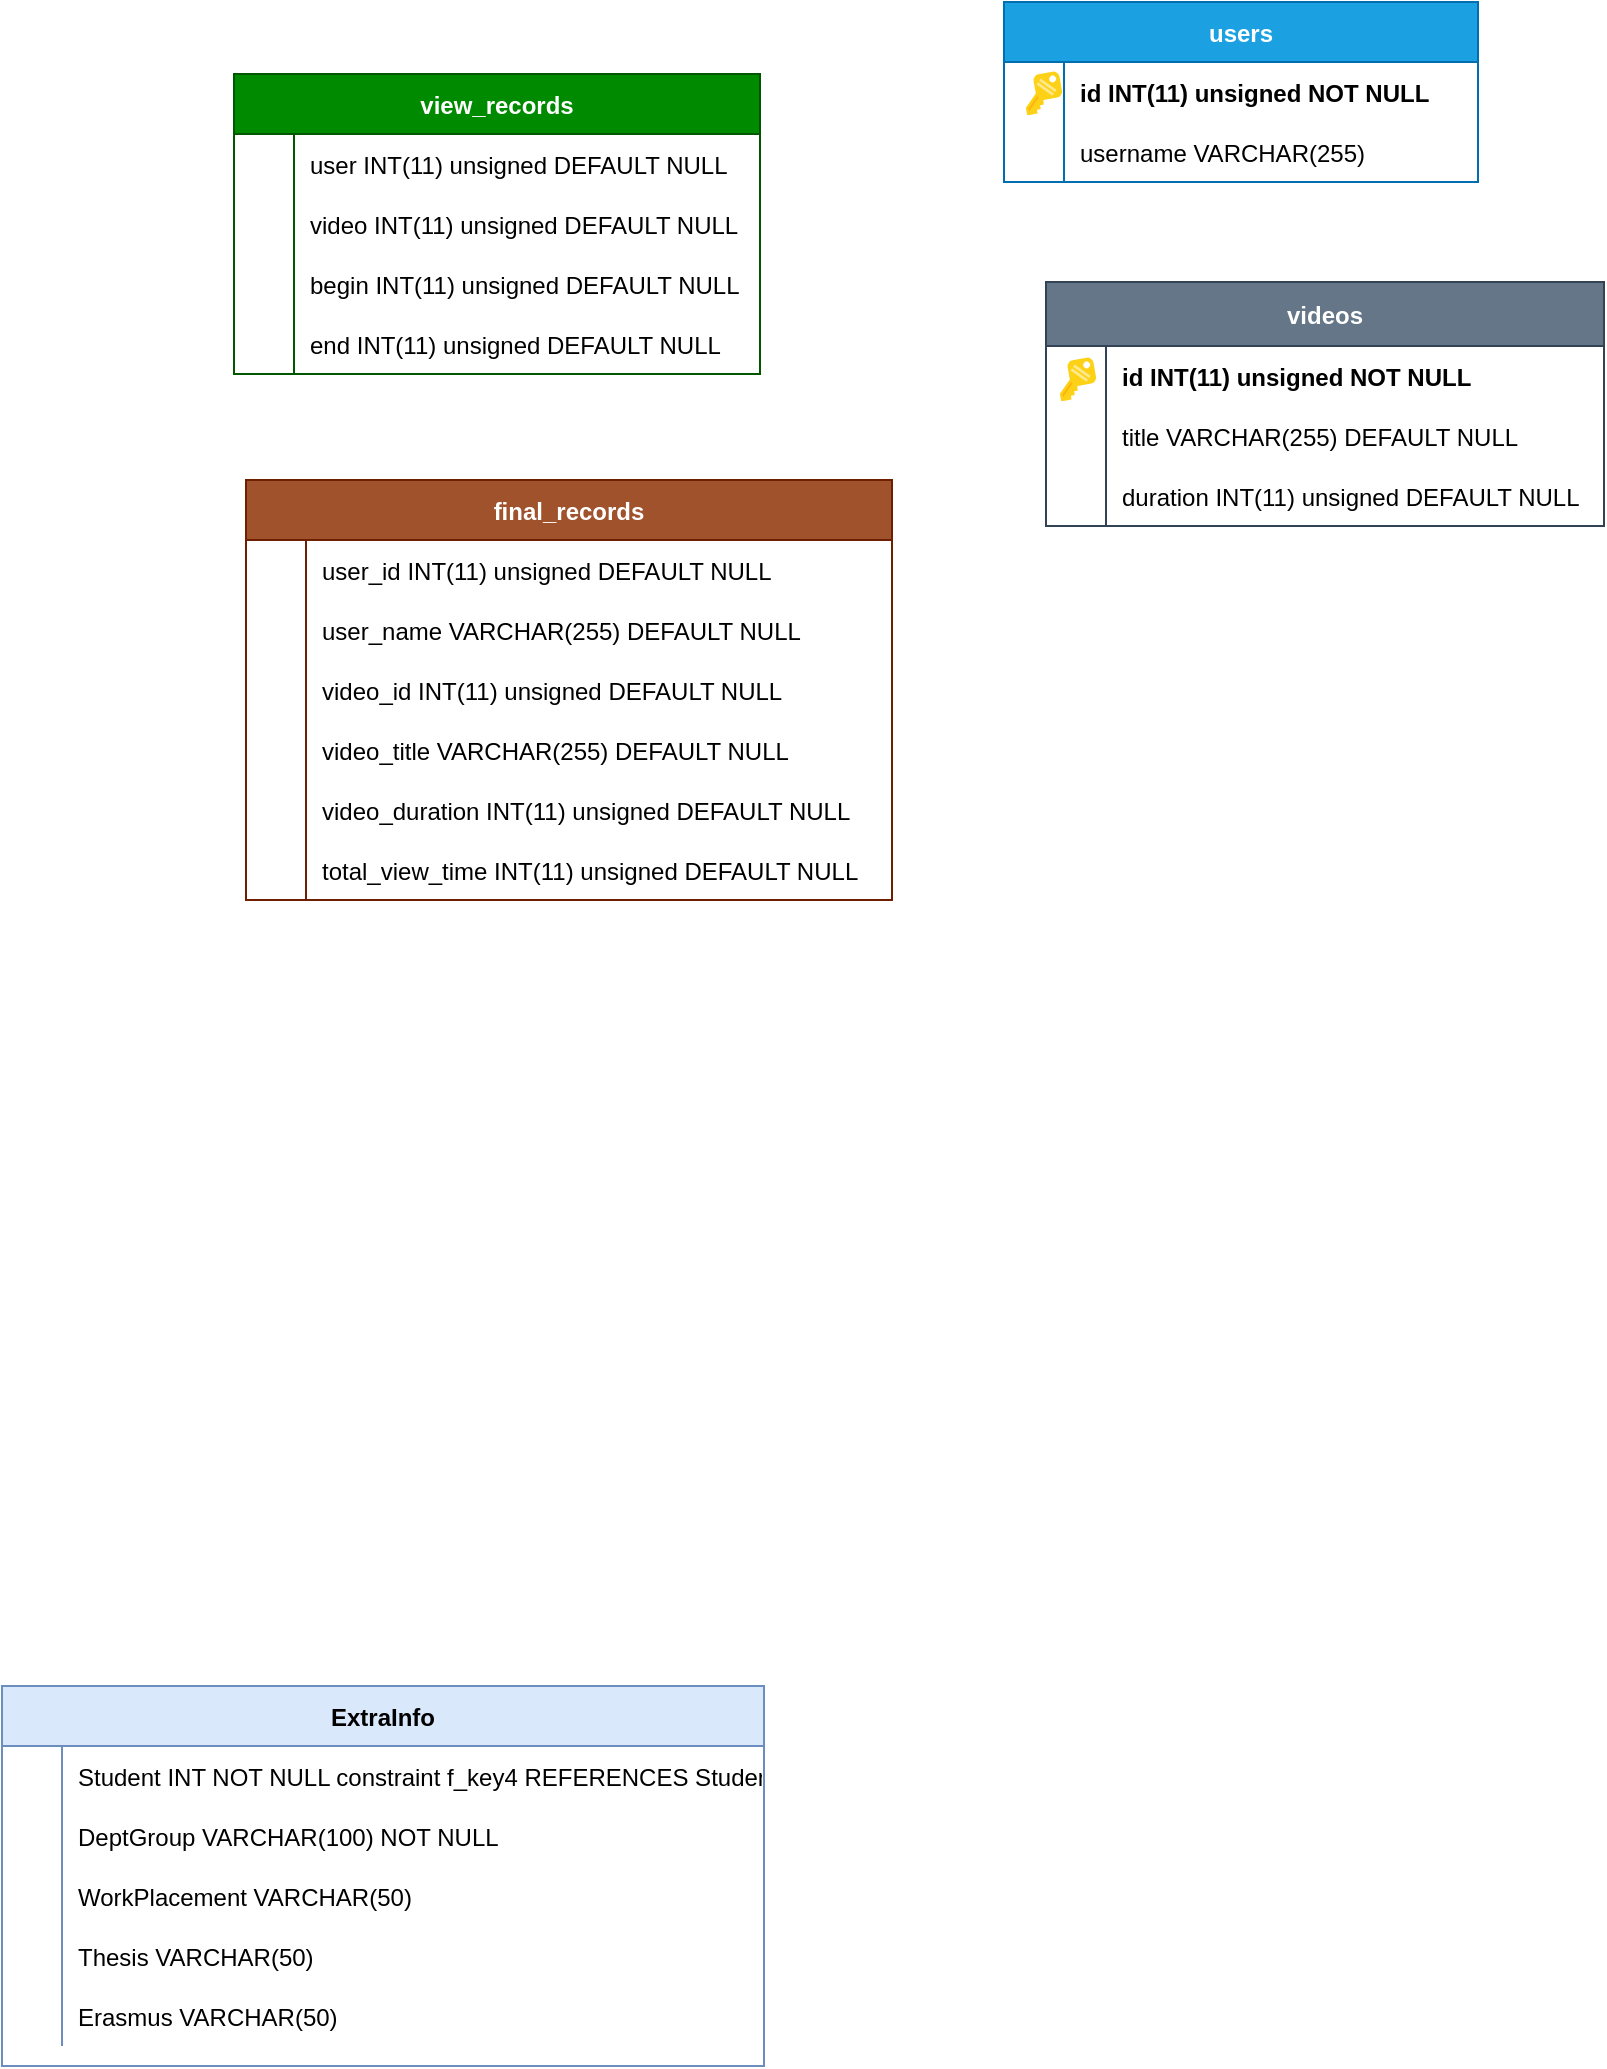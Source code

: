 <mxfile version="22.1.11" type="device">
  <diagram id="16Zu8wyQQlyS0m4lMH27" name="UniSystem">
    <mxGraphModel dx="1826" dy="1193" grid="0" gridSize="10" guides="0" tooltips="1" connect="0" arrows="1" fold="1" page="0" pageScale="1" pageWidth="827" pageHeight="1169" background="#ffffff" math="0" shadow="0">
      <root>
        <mxCell id="0" />
        <mxCell id="1" parent="0" />
        <mxCell id="ob0KOIE_sQzEt2O-bOvt-228" value="ExtraInfo" style="shape=table;startSize=30;container=1;collapsible=1;childLayout=tableLayout;fixedRows=1;rowLines=0;fontStyle=1;align=center;resizeLast=1;fillColor=#dae8fc;strokeColor=#6c8ebf;" parent="1" vertex="1">
          <mxGeometry x="-363" y="562" width="381" height="190" as="geometry" />
        </mxCell>
        <mxCell id="ob0KOIE_sQzEt2O-bOvt-229" value="" style="shape=tableRow;horizontal=0;startSize=0;swimlaneHead=0;swimlaneBody=0;fillColor=none;collapsible=0;dropTarget=0;points=[[0,0.5],[1,0.5]];portConstraint=eastwest;top=0;left=0;right=0;bottom=0;" parent="ob0KOIE_sQzEt2O-bOvt-228" vertex="1">
          <mxGeometry y="30" width="381" height="30" as="geometry" />
        </mxCell>
        <mxCell id="ob0KOIE_sQzEt2O-bOvt-230" value="" style="shape=partialRectangle;overflow=hidden;connectable=0;fillColor=none;top=0;left=0;bottom=0;right=0;" parent="ob0KOIE_sQzEt2O-bOvt-229" vertex="1">
          <mxGeometry width="30" height="30" as="geometry">
            <mxRectangle width="30" height="30" as="alternateBounds" />
          </mxGeometry>
        </mxCell>
        <mxCell id="ob0KOIE_sQzEt2O-bOvt-231" value="Student INT NOT NULL constraint f_key4 REFERENCES Students(StudentID) ON DELETE CASCADE ON UPDATE CASCADE" style="shape=partialRectangle;overflow=hidden;connectable=0;fillColor=none;align=left;top=0;left=0;bottom=0;right=0;spacingLeft=6;" parent="ob0KOIE_sQzEt2O-bOvt-229" vertex="1">
          <mxGeometry x="30" width="351" height="30" as="geometry">
            <mxRectangle width="351" height="30" as="alternateBounds" />
          </mxGeometry>
        </mxCell>
        <mxCell id="ob0KOIE_sQzEt2O-bOvt-232" value="" style="shape=tableRow;horizontal=0;startSize=0;swimlaneHead=0;swimlaneBody=0;fillColor=none;collapsible=0;dropTarget=0;points=[[0,0.5],[1,0.5]];portConstraint=eastwest;top=0;left=0;right=0;bottom=0;" parent="ob0KOIE_sQzEt2O-bOvt-228" vertex="1">
          <mxGeometry y="60" width="381" height="30" as="geometry" />
        </mxCell>
        <mxCell id="ob0KOIE_sQzEt2O-bOvt-233" value="" style="shape=partialRectangle;overflow=hidden;connectable=0;fillColor=none;top=0;left=0;bottom=0;right=0;" parent="ob0KOIE_sQzEt2O-bOvt-232" vertex="1">
          <mxGeometry width="30" height="30" as="geometry">
            <mxRectangle width="30" height="30" as="alternateBounds" />
          </mxGeometry>
        </mxCell>
        <mxCell id="ob0KOIE_sQzEt2O-bOvt-234" value="DeptGroup VARCHAR(100) NOT NULL" style="shape=partialRectangle;overflow=hidden;connectable=0;fillColor=none;align=left;top=0;left=0;bottom=0;right=0;spacingLeft=6;" parent="ob0KOIE_sQzEt2O-bOvt-232" vertex="1">
          <mxGeometry x="30" width="351" height="30" as="geometry">
            <mxRectangle width="351" height="30" as="alternateBounds" />
          </mxGeometry>
        </mxCell>
        <mxCell id="ob0KOIE_sQzEt2O-bOvt-235" value="" style="shape=tableRow;horizontal=0;startSize=0;swimlaneHead=0;swimlaneBody=0;fillColor=none;collapsible=0;dropTarget=0;points=[[0,0.5],[1,0.5]];portConstraint=eastwest;top=0;left=0;right=0;bottom=0;" parent="ob0KOIE_sQzEt2O-bOvt-228" vertex="1">
          <mxGeometry y="90" width="381" height="30" as="geometry" />
        </mxCell>
        <mxCell id="ob0KOIE_sQzEt2O-bOvt-236" value="" style="shape=partialRectangle;overflow=hidden;connectable=0;fillColor=none;top=0;left=0;bottom=0;right=0;" parent="ob0KOIE_sQzEt2O-bOvt-235" vertex="1">
          <mxGeometry width="30" height="30" as="geometry">
            <mxRectangle width="30" height="30" as="alternateBounds" />
          </mxGeometry>
        </mxCell>
        <mxCell id="ob0KOIE_sQzEt2O-bOvt-237" value="WorkPlacement VARCHAR(50)" style="shape=partialRectangle;overflow=hidden;connectable=0;fillColor=none;align=left;top=0;left=0;bottom=0;right=0;spacingLeft=6;" parent="ob0KOIE_sQzEt2O-bOvt-235" vertex="1">
          <mxGeometry x="30" width="351" height="30" as="geometry">
            <mxRectangle width="351" height="30" as="alternateBounds" />
          </mxGeometry>
        </mxCell>
        <mxCell id="ob0KOIE_sQzEt2O-bOvt-238" value="" style="shape=tableRow;horizontal=0;startSize=0;swimlaneHead=0;swimlaneBody=0;fillColor=none;collapsible=0;dropTarget=0;points=[[0,0.5],[1,0.5]];portConstraint=eastwest;top=0;left=0;right=0;bottom=0;" parent="ob0KOIE_sQzEt2O-bOvt-228" vertex="1">
          <mxGeometry y="120" width="381" height="30" as="geometry" />
        </mxCell>
        <mxCell id="ob0KOIE_sQzEt2O-bOvt-239" value="" style="shape=partialRectangle;overflow=hidden;connectable=0;fillColor=none;top=0;left=0;bottom=0;right=0;" parent="ob0KOIE_sQzEt2O-bOvt-238" vertex="1">
          <mxGeometry width="30" height="30" as="geometry">
            <mxRectangle width="30" height="30" as="alternateBounds" />
          </mxGeometry>
        </mxCell>
        <mxCell id="ob0KOIE_sQzEt2O-bOvt-240" value="Thesis VARCHAR(50)" style="shape=partialRectangle;overflow=hidden;connectable=0;fillColor=none;align=left;top=0;left=0;bottom=0;right=0;spacingLeft=6;" parent="ob0KOIE_sQzEt2O-bOvt-238" vertex="1">
          <mxGeometry x="30" width="351" height="30" as="geometry">
            <mxRectangle width="351" height="30" as="alternateBounds" />
          </mxGeometry>
        </mxCell>
        <mxCell id="ob0KOIE_sQzEt2O-bOvt-241" value="" style="shape=tableRow;horizontal=0;startSize=0;swimlaneHead=0;swimlaneBody=0;fillColor=none;collapsible=0;dropTarget=0;points=[[0,0.5],[1,0.5]];portConstraint=eastwest;top=0;left=0;right=0;bottom=0;" parent="ob0KOIE_sQzEt2O-bOvt-228" vertex="1">
          <mxGeometry y="150" width="381" height="30" as="geometry" />
        </mxCell>
        <mxCell id="ob0KOIE_sQzEt2O-bOvt-242" value="" style="shape=partialRectangle;overflow=hidden;connectable=0;fillColor=none;top=0;left=0;bottom=0;right=0;" parent="ob0KOIE_sQzEt2O-bOvt-241" vertex="1">
          <mxGeometry width="30" height="30" as="geometry">
            <mxRectangle width="30" height="30" as="alternateBounds" />
          </mxGeometry>
        </mxCell>
        <mxCell id="ob0KOIE_sQzEt2O-bOvt-243" value="Erasmus VARCHAR(50)" style="shape=partialRectangle;overflow=hidden;connectable=0;fillColor=none;align=left;top=0;left=0;bottom=0;right=0;spacingLeft=6;" parent="ob0KOIE_sQzEt2O-bOvt-241" vertex="1">
          <mxGeometry x="30" width="351" height="30" as="geometry">
            <mxRectangle width="351" height="30" as="alternateBounds" />
          </mxGeometry>
        </mxCell>
        <mxCell id="ob0KOIE_sQzEt2O-bOvt-244" value="users" style="shape=table;startSize=30;container=1;collapsible=1;childLayout=tableLayout;fixedRows=1;rowLines=0;fontStyle=1;align=center;resizeLast=1;fillColor=#1ba1e2;strokeColor=#006EAF;fontColor=#ffffff;" parent="1" vertex="1">
          <mxGeometry x="138" y="-280" width="237" height="90" as="geometry" />
        </mxCell>
        <mxCell id="ob0KOIE_sQzEt2O-bOvt-245" value="" style="shape=tableRow;horizontal=0;startSize=0;swimlaneHead=0;swimlaneBody=0;fillColor=none;collapsible=0;dropTarget=0;points=[[0,0.5],[1,0.5]];portConstraint=eastwest;top=0;left=0;right=0;bottom=0;" parent="ob0KOIE_sQzEt2O-bOvt-244" vertex="1">
          <mxGeometry y="30" width="237" height="30" as="geometry" />
        </mxCell>
        <mxCell id="ob0KOIE_sQzEt2O-bOvt-246" value="" style="shape=partialRectangle;overflow=hidden;connectable=0;fillColor=none;top=0;left=0;bottom=0;right=0;" parent="ob0KOIE_sQzEt2O-bOvt-245" vertex="1">
          <mxGeometry width="30" height="30" as="geometry">
            <mxRectangle width="30" height="30" as="alternateBounds" />
          </mxGeometry>
        </mxCell>
        <mxCell id="ob0KOIE_sQzEt2O-bOvt-247" value="id INT(11) unsigned NOT NULL" style="shape=partialRectangle;overflow=hidden;connectable=0;fillColor=none;align=left;top=0;left=0;bottom=0;right=0;spacingLeft=6;fontStyle=1" parent="ob0KOIE_sQzEt2O-bOvt-245" vertex="1">
          <mxGeometry x="30" width="207" height="30" as="geometry">
            <mxRectangle width="207" height="30" as="alternateBounds" />
          </mxGeometry>
        </mxCell>
        <mxCell id="ob0KOIE_sQzEt2O-bOvt-248" value="" style="shape=tableRow;horizontal=0;startSize=0;swimlaneHead=0;swimlaneBody=0;fillColor=none;collapsible=0;dropTarget=0;points=[[0,0.5],[1,0.5]];portConstraint=eastwest;top=0;left=0;right=0;bottom=0;" parent="ob0KOIE_sQzEt2O-bOvt-244" vertex="1">
          <mxGeometry y="60" width="237" height="30" as="geometry" />
        </mxCell>
        <mxCell id="ob0KOIE_sQzEt2O-bOvt-249" value="" style="shape=partialRectangle;overflow=hidden;connectable=0;fillColor=none;top=0;left=0;bottom=0;right=0;" parent="ob0KOIE_sQzEt2O-bOvt-248" vertex="1">
          <mxGeometry width="30" height="30" as="geometry">
            <mxRectangle width="30" height="30" as="alternateBounds" />
          </mxGeometry>
        </mxCell>
        <mxCell id="ob0KOIE_sQzEt2O-bOvt-250" value="username VARCHAR(255)" style="shape=partialRectangle;overflow=hidden;connectable=0;fillColor=none;align=left;top=0;left=0;bottom=0;right=0;spacingLeft=6;" parent="ob0KOIE_sQzEt2O-bOvt-248" vertex="1">
          <mxGeometry x="30" width="207" height="30" as="geometry">
            <mxRectangle width="207" height="30" as="alternateBounds" />
          </mxGeometry>
        </mxCell>
        <mxCell id="ob0KOIE_sQzEt2O-bOvt-254" value="view_records" style="shape=table;startSize=30;container=1;collapsible=1;childLayout=tableLayout;fixedRows=1;rowLines=0;fontStyle=1;align=center;resizeLast=1;fillColor=#008a00;strokeColor=#005700;fontColor=#ffffff;" parent="1" vertex="1">
          <mxGeometry x="-247" y="-244" width="263" height="150" as="geometry" />
        </mxCell>
        <mxCell id="ob0KOIE_sQzEt2O-bOvt-255" value="" style="shape=tableRow;horizontal=0;startSize=0;swimlaneHead=0;swimlaneBody=0;fillColor=none;collapsible=0;dropTarget=0;points=[[0,0.5],[1,0.5]];portConstraint=eastwest;top=0;left=0;right=0;bottom=0;" parent="ob0KOIE_sQzEt2O-bOvt-254" vertex="1">
          <mxGeometry y="30" width="263" height="30" as="geometry" />
        </mxCell>
        <mxCell id="ob0KOIE_sQzEt2O-bOvt-256" value="" style="shape=partialRectangle;overflow=hidden;connectable=0;fillColor=none;top=0;left=0;bottom=0;right=0;" parent="ob0KOIE_sQzEt2O-bOvt-255" vertex="1">
          <mxGeometry width="30" height="30" as="geometry">
            <mxRectangle width="30" height="30" as="alternateBounds" />
          </mxGeometry>
        </mxCell>
        <mxCell id="ob0KOIE_sQzEt2O-bOvt-257" value="user INT(11) unsigned DEFAULT NULL" style="shape=partialRectangle;overflow=hidden;connectable=0;fillColor=none;align=left;top=0;left=0;bottom=0;right=0;spacingLeft=6;fontStyle=0" parent="ob0KOIE_sQzEt2O-bOvt-255" vertex="1">
          <mxGeometry x="30" width="233" height="30" as="geometry">
            <mxRectangle width="233" height="30" as="alternateBounds" />
          </mxGeometry>
        </mxCell>
        <mxCell id="ob0KOIE_sQzEt2O-bOvt-258" value="" style="shape=tableRow;horizontal=0;startSize=0;swimlaneHead=0;swimlaneBody=0;fillColor=none;collapsible=0;dropTarget=0;points=[[0,0.5],[1,0.5]];portConstraint=eastwest;top=0;left=0;right=0;bottom=0;" parent="ob0KOIE_sQzEt2O-bOvt-254" vertex="1">
          <mxGeometry y="60" width="263" height="30" as="geometry" />
        </mxCell>
        <mxCell id="ob0KOIE_sQzEt2O-bOvt-259" value="" style="shape=partialRectangle;overflow=hidden;connectable=0;fillColor=none;top=0;left=0;bottom=0;right=0;" parent="ob0KOIE_sQzEt2O-bOvt-258" vertex="1">
          <mxGeometry width="30" height="30" as="geometry">
            <mxRectangle width="30" height="30" as="alternateBounds" />
          </mxGeometry>
        </mxCell>
        <mxCell id="ob0KOIE_sQzEt2O-bOvt-260" value="video INT(11) unsigned DEFAULT NULL" style="shape=partialRectangle;overflow=hidden;connectable=0;fillColor=none;align=left;top=0;left=0;bottom=0;right=0;spacingLeft=6;fontStyle=0" parent="ob0KOIE_sQzEt2O-bOvt-258" vertex="1">
          <mxGeometry x="30" width="233" height="30" as="geometry">
            <mxRectangle width="233" height="30" as="alternateBounds" />
          </mxGeometry>
        </mxCell>
        <mxCell id="ob0KOIE_sQzEt2O-bOvt-261" value="" style="shape=tableRow;horizontal=0;startSize=0;swimlaneHead=0;swimlaneBody=0;fillColor=none;collapsible=0;dropTarget=0;points=[[0,0.5],[1,0.5]];portConstraint=eastwest;top=0;left=0;right=0;bottom=0;" parent="ob0KOIE_sQzEt2O-bOvt-254" vertex="1">
          <mxGeometry y="90" width="263" height="30" as="geometry" />
        </mxCell>
        <mxCell id="ob0KOIE_sQzEt2O-bOvt-262" value="" style="shape=partialRectangle;overflow=hidden;connectable=0;fillColor=none;top=0;left=0;bottom=0;right=0;" parent="ob0KOIE_sQzEt2O-bOvt-261" vertex="1">
          <mxGeometry width="30" height="30" as="geometry">
            <mxRectangle width="30" height="30" as="alternateBounds" />
          </mxGeometry>
        </mxCell>
        <mxCell id="ob0KOIE_sQzEt2O-bOvt-263" value="begin INT(11) unsigned DEFAULT NULL" style="shape=partialRectangle;overflow=hidden;connectable=0;fillColor=none;align=left;top=0;left=0;bottom=0;right=0;spacingLeft=6;" parent="ob0KOIE_sQzEt2O-bOvt-261" vertex="1">
          <mxGeometry x="30" width="233" height="30" as="geometry">
            <mxRectangle width="233" height="30" as="alternateBounds" />
          </mxGeometry>
        </mxCell>
        <mxCell id="ob0KOIE_sQzEt2O-bOvt-264" value="" style="shape=tableRow;horizontal=0;startSize=0;swimlaneHead=0;swimlaneBody=0;fillColor=none;collapsible=0;dropTarget=0;points=[[0,0.5],[1,0.5]];portConstraint=eastwest;top=0;left=0;right=0;bottom=0;" parent="ob0KOIE_sQzEt2O-bOvt-254" vertex="1">
          <mxGeometry y="120" width="263" height="30" as="geometry" />
        </mxCell>
        <mxCell id="ob0KOIE_sQzEt2O-bOvt-265" value="" style="shape=partialRectangle;overflow=hidden;connectable=0;fillColor=none;top=0;left=0;bottom=0;right=0;" parent="ob0KOIE_sQzEt2O-bOvt-264" vertex="1">
          <mxGeometry width="30" height="30" as="geometry">
            <mxRectangle width="30" height="30" as="alternateBounds" />
          </mxGeometry>
        </mxCell>
        <mxCell id="ob0KOIE_sQzEt2O-bOvt-266" value="end INT(11) unsigned DEFAULT NULL" style="shape=partialRectangle;overflow=hidden;connectable=0;fillColor=none;align=left;top=0;left=0;bottom=0;right=0;spacingLeft=6;" parent="ob0KOIE_sQzEt2O-bOvt-264" vertex="1">
          <mxGeometry x="30" width="233" height="30" as="geometry">
            <mxRectangle width="233" height="30" as="alternateBounds" />
          </mxGeometry>
        </mxCell>
        <mxCell id="ob0KOIE_sQzEt2O-bOvt-276" value="videos" style="shape=table;startSize=32;container=1;collapsible=1;childLayout=tableLayout;fixedRows=1;rowLines=0;fontStyle=1;align=center;resizeLast=1;fillColor=#647687;strokeColor=#314354;fontColor=#ffffff;" parent="1" vertex="1">
          <mxGeometry x="159" y="-140" width="279" height="122" as="geometry" />
        </mxCell>
        <mxCell id="ob0KOIE_sQzEt2O-bOvt-277" value="" style="shape=tableRow;horizontal=0;startSize=0;swimlaneHead=0;swimlaneBody=0;fillColor=none;collapsible=0;dropTarget=0;points=[[0,0.5],[1,0.5]];portConstraint=eastwest;top=0;left=0;right=0;bottom=0;" parent="ob0KOIE_sQzEt2O-bOvt-276" vertex="1">
          <mxGeometry y="32" width="279" height="30" as="geometry" />
        </mxCell>
        <mxCell id="ob0KOIE_sQzEt2O-bOvt-278" value="" style="shape=partialRectangle;overflow=hidden;connectable=0;fillColor=none;top=0;left=0;bottom=0;right=0;" parent="ob0KOIE_sQzEt2O-bOvt-277" vertex="1">
          <mxGeometry width="30" height="30" as="geometry">
            <mxRectangle width="30" height="30" as="alternateBounds" />
          </mxGeometry>
        </mxCell>
        <mxCell id="ob0KOIE_sQzEt2O-bOvt-279" value="id INT(11) unsigned NOT NULL" style="shape=partialRectangle;overflow=hidden;connectable=0;fillColor=none;align=left;top=0;left=0;bottom=0;right=0;spacingLeft=6;fontStyle=1" parent="ob0KOIE_sQzEt2O-bOvt-277" vertex="1">
          <mxGeometry x="30" width="249" height="30" as="geometry">
            <mxRectangle width="249" height="30" as="alternateBounds" />
          </mxGeometry>
        </mxCell>
        <mxCell id="ob0KOIE_sQzEt2O-bOvt-280" value="" style="shape=tableRow;horizontal=0;startSize=0;swimlaneHead=0;swimlaneBody=0;fillColor=none;collapsible=0;dropTarget=0;points=[[0,0.5],[1,0.5]];portConstraint=eastwest;top=0;left=0;right=0;bottom=0;" parent="ob0KOIE_sQzEt2O-bOvt-276" vertex="1">
          <mxGeometry y="62" width="279" height="30" as="geometry" />
        </mxCell>
        <mxCell id="ob0KOIE_sQzEt2O-bOvt-281" value="" style="shape=partialRectangle;overflow=hidden;connectable=0;fillColor=none;top=0;left=0;bottom=0;right=0;" parent="ob0KOIE_sQzEt2O-bOvt-280" vertex="1">
          <mxGeometry width="30" height="30" as="geometry">
            <mxRectangle width="30" height="30" as="alternateBounds" />
          </mxGeometry>
        </mxCell>
        <mxCell id="ob0KOIE_sQzEt2O-bOvt-282" value="title VARCHAR(255) DEFAULT NULL" style="shape=partialRectangle;overflow=hidden;connectable=0;fillColor=none;align=left;top=0;left=0;bottom=0;right=0;spacingLeft=6;fontStyle=0" parent="ob0KOIE_sQzEt2O-bOvt-280" vertex="1">
          <mxGeometry x="30" width="249" height="30" as="geometry">
            <mxRectangle width="249" height="30" as="alternateBounds" />
          </mxGeometry>
        </mxCell>
        <mxCell id="ob0KOIE_sQzEt2O-bOvt-283" value="" style="shape=tableRow;horizontal=0;startSize=0;swimlaneHead=0;swimlaneBody=0;fillColor=none;collapsible=0;dropTarget=0;points=[[0,0.5],[1,0.5]];portConstraint=eastwest;top=0;left=0;right=0;bottom=0;" parent="ob0KOIE_sQzEt2O-bOvt-276" vertex="1">
          <mxGeometry y="92" width="279" height="30" as="geometry" />
        </mxCell>
        <mxCell id="ob0KOIE_sQzEt2O-bOvt-284" value="" style="shape=partialRectangle;overflow=hidden;connectable=0;fillColor=none;top=0;left=0;bottom=0;right=0;" parent="ob0KOIE_sQzEt2O-bOvt-283" vertex="1">
          <mxGeometry width="30" height="30" as="geometry">
            <mxRectangle width="30" height="30" as="alternateBounds" />
          </mxGeometry>
        </mxCell>
        <mxCell id="ob0KOIE_sQzEt2O-bOvt-285" value="duration INT(11) unsigned DEFAULT NULL" style="shape=partialRectangle;overflow=hidden;connectable=0;fillColor=none;align=left;top=0;left=0;bottom=0;right=0;spacingLeft=6;" parent="ob0KOIE_sQzEt2O-bOvt-283" vertex="1">
          <mxGeometry x="30" width="249" height="30" as="geometry">
            <mxRectangle width="249" height="30" as="alternateBounds" />
          </mxGeometry>
        </mxCell>
        <mxCell id="ob0KOIE_sQzEt2O-bOvt-317" value="final_records" style="shape=table;startSize=30;container=1;collapsible=1;childLayout=tableLayout;fixedRows=1;rowLines=0;fontStyle=1;align=center;resizeLast=1;fillColor=#a0522d;strokeColor=#6D1F00;fontColor=#ffffff;" parent="1" vertex="1">
          <mxGeometry x="-241" y="-41" width="323" height="210" as="geometry" />
        </mxCell>
        <mxCell id="ob0KOIE_sQzEt2O-bOvt-318" value="" style="shape=tableRow;horizontal=0;startSize=0;swimlaneHead=0;swimlaneBody=0;fillColor=none;collapsible=0;dropTarget=0;points=[[0,0.5],[1,0.5]];portConstraint=eastwest;top=0;left=0;right=0;bottom=0;" parent="ob0KOIE_sQzEt2O-bOvt-317" vertex="1">
          <mxGeometry y="30" width="323" height="30" as="geometry" />
        </mxCell>
        <mxCell id="ob0KOIE_sQzEt2O-bOvt-319" value="" style="shape=partialRectangle;overflow=hidden;connectable=0;fillColor=none;top=0;left=0;bottom=0;right=0;" parent="ob0KOIE_sQzEt2O-bOvt-318" vertex="1">
          <mxGeometry width="30" height="30" as="geometry">
            <mxRectangle width="30" height="30" as="alternateBounds" />
          </mxGeometry>
        </mxCell>
        <mxCell id="ob0KOIE_sQzEt2O-bOvt-320" value="user_id INT(11) unsigned DEFAULT NULL" style="shape=partialRectangle;overflow=hidden;connectable=0;fillColor=none;align=left;top=0;left=0;bottom=0;right=0;spacingLeft=6;fontStyle=0" parent="ob0KOIE_sQzEt2O-bOvt-318" vertex="1">
          <mxGeometry x="30" width="293" height="30" as="geometry">
            <mxRectangle width="293" height="30" as="alternateBounds" />
          </mxGeometry>
        </mxCell>
        <mxCell id="ob0KOIE_sQzEt2O-bOvt-321" value="" style="shape=tableRow;horizontal=0;startSize=0;swimlaneHead=0;swimlaneBody=0;fillColor=none;collapsible=0;dropTarget=0;points=[[0,0.5],[1,0.5]];portConstraint=eastwest;top=0;left=0;right=0;bottom=0;" parent="ob0KOIE_sQzEt2O-bOvt-317" vertex="1">
          <mxGeometry y="60" width="323" height="30" as="geometry" />
        </mxCell>
        <mxCell id="ob0KOIE_sQzEt2O-bOvt-322" value="" style="shape=partialRectangle;overflow=hidden;connectable=0;fillColor=none;top=0;left=0;bottom=0;right=0;" parent="ob0KOIE_sQzEt2O-bOvt-321" vertex="1">
          <mxGeometry width="30" height="30" as="geometry">
            <mxRectangle width="30" height="30" as="alternateBounds" />
          </mxGeometry>
        </mxCell>
        <mxCell id="ob0KOIE_sQzEt2O-bOvt-323" value="user_name VARCHAR(255) DEFAULT NULL" style="shape=partialRectangle;overflow=hidden;connectable=0;fillColor=none;align=left;top=0;left=0;bottom=0;right=0;spacingLeft=6;" parent="ob0KOIE_sQzEt2O-bOvt-321" vertex="1">
          <mxGeometry x="30" width="293" height="30" as="geometry">
            <mxRectangle width="293" height="30" as="alternateBounds" />
          </mxGeometry>
        </mxCell>
        <mxCell id="ob0KOIE_sQzEt2O-bOvt-324" value="" style="shape=tableRow;horizontal=0;startSize=0;swimlaneHead=0;swimlaneBody=0;fillColor=none;collapsible=0;dropTarget=0;points=[[0,0.5],[1,0.5]];portConstraint=eastwest;top=0;left=0;right=0;bottom=0;" parent="ob0KOIE_sQzEt2O-bOvt-317" vertex="1">
          <mxGeometry y="90" width="323" height="30" as="geometry" />
        </mxCell>
        <mxCell id="ob0KOIE_sQzEt2O-bOvt-325" value="" style="shape=partialRectangle;overflow=hidden;connectable=0;fillColor=none;top=0;left=0;bottom=0;right=0;" parent="ob0KOIE_sQzEt2O-bOvt-324" vertex="1">
          <mxGeometry width="30" height="30" as="geometry">
            <mxRectangle width="30" height="30" as="alternateBounds" />
          </mxGeometry>
        </mxCell>
        <mxCell id="ob0KOIE_sQzEt2O-bOvt-326" value="video_id INT(11) unsigned DEFAULT NULL" style="shape=partialRectangle;overflow=hidden;connectable=0;fillColor=none;align=left;top=0;left=0;bottom=0;right=0;spacingLeft=6;" parent="ob0KOIE_sQzEt2O-bOvt-324" vertex="1">
          <mxGeometry x="30" width="293" height="30" as="geometry">
            <mxRectangle width="293" height="30" as="alternateBounds" />
          </mxGeometry>
        </mxCell>
        <mxCell id="ob0KOIE_sQzEt2O-bOvt-327" value="" style="shape=tableRow;horizontal=0;startSize=0;swimlaneHead=0;swimlaneBody=0;fillColor=none;collapsible=0;dropTarget=0;points=[[0,0.5],[1,0.5]];portConstraint=eastwest;top=0;left=0;right=0;bottom=0;" parent="ob0KOIE_sQzEt2O-bOvt-317" vertex="1">
          <mxGeometry y="120" width="323" height="30" as="geometry" />
        </mxCell>
        <mxCell id="ob0KOIE_sQzEt2O-bOvt-328" value="" style="shape=partialRectangle;overflow=hidden;connectable=0;fillColor=none;top=0;left=0;bottom=0;right=0;" parent="ob0KOIE_sQzEt2O-bOvt-327" vertex="1">
          <mxGeometry width="30" height="30" as="geometry">
            <mxRectangle width="30" height="30" as="alternateBounds" />
          </mxGeometry>
        </mxCell>
        <mxCell id="ob0KOIE_sQzEt2O-bOvt-329" value="video_title VARCHAR(255) DEFAULT NULL" style="shape=partialRectangle;overflow=hidden;connectable=0;fillColor=none;align=left;top=0;left=0;bottom=0;right=0;spacingLeft=6;" parent="ob0KOIE_sQzEt2O-bOvt-327" vertex="1">
          <mxGeometry x="30" width="293" height="30" as="geometry">
            <mxRectangle width="293" height="30" as="alternateBounds" />
          </mxGeometry>
        </mxCell>
        <mxCell id="F38u7gBqPbtCYNCM6GLM-13" value="" style="shape=tableRow;horizontal=0;startSize=0;swimlaneHead=0;swimlaneBody=0;fillColor=none;collapsible=0;dropTarget=0;points=[[0,0.5],[1,0.5]];portConstraint=eastwest;top=0;left=0;right=0;bottom=0;" vertex="1" parent="ob0KOIE_sQzEt2O-bOvt-317">
          <mxGeometry y="150" width="323" height="30" as="geometry" />
        </mxCell>
        <mxCell id="F38u7gBqPbtCYNCM6GLM-14" value="" style="shape=partialRectangle;overflow=hidden;connectable=0;fillColor=none;top=0;left=0;bottom=0;right=0;" vertex="1" parent="F38u7gBqPbtCYNCM6GLM-13">
          <mxGeometry width="30" height="30" as="geometry">
            <mxRectangle width="30" height="30" as="alternateBounds" />
          </mxGeometry>
        </mxCell>
        <mxCell id="F38u7gBqPbtCYNCM6GLM-15" value="video_duration INT(11) unsigned DEFAULT NULL" style="shape=partialRectangle;overflow=hidden;connectable=0;fillColor=none;align=left;top=0;left=0;bottom=0;right=0;spacingLeft=6;" vertex="1" parent="F38u7gBqPbtCYNCM6GLM-13">
          <mxGeometry x="30" width="293" height="30" as="geometry">
            <mxRectangle width="293" height="30" as="alternateBounds" />
          </mxGeometry>
        </mxCell>
        <mxCell id="ob0KOIE_sQzEt2O-bOvt-330" value="" style="shape=tableRow;horizontal=0;startSize=0;swimlaneHead=0;swimlaneBody=0;fillColor=none;collapsible=0;dropTarget=0;points=[[0,0.5],[1,0.5]];portConstraint=eastwest;top=0;left=0;right=0;bottom=0;" parent="ob0KOIE_sQzEt2O-bOvt-317" vertex="1">
          <mxGeometry y="180" width="323" height="30" as="geometry" />
        </mxCell>
        <mxCell id="ob0KOIE_sQzEt2O-bOvt-331" value="" style="shape=partialRectangle;overflow=hidden;connectable=0;fillColor=none;top=0;left=0;bottom=0;right=0;" parent="ob0KOIE_sQzEt2O-bOvt-330" vertex="1">
          <mxGeometry width="30" height="30" as="geometry">
            <mxRectangle width="30" height="30" as="alternateBounds" />
          </mxGeometry>
        </mxCell>
        <mxCell id="ob0KOIE_sQzEt2O-bOvt-332" value="total_view_time INT(11) unsigned DEFAULT NULL" style="shape=partialRectangle;overflow=hidden;connectable=0;fillColor=none;align=left;top=0;left=0;bottom=0;right=0;spacingLeft=6;" parent="ob0KOIE_sQzEt2O-bOvt-330" vertex="1">
          <mxGeometry x="30" width="293" height="30" as="geometry">
            <mxRectangle width="293" height="30" as="alternateBounds" />
          </mxGeometry>
        </mxCell>
        <mxCell id="ob0KOIE_sQzEt2O-bOvt-353" value="" style="sketch=0;aspect=fixed;html=1;points=[];align=center;image;fontSize=12;image=img/lib/mscae/Key.svg;rotation=35;" parent="1" vertex="1">
          <mxGeometry x="166" y="-104" width="16.12" height="26" as="geometry" />
        </mxCell>
        <mxCell id="ob0KOIE_sQzEt2O-bOvt-356" value="" style="sketch=0;aspect=fixed;html=1;points=[];align=center;image;fontSize=12;image=img/lib/mscae/Key.svg;rotation=35;" parent="1" vertex="1">
          <mxGeometry x="149" y="-247" width="16.12" height="26" as="geometry" />
        </mxCell>
      </root>
    </mxGraphModel>
  </diagram>
</mxfile>
